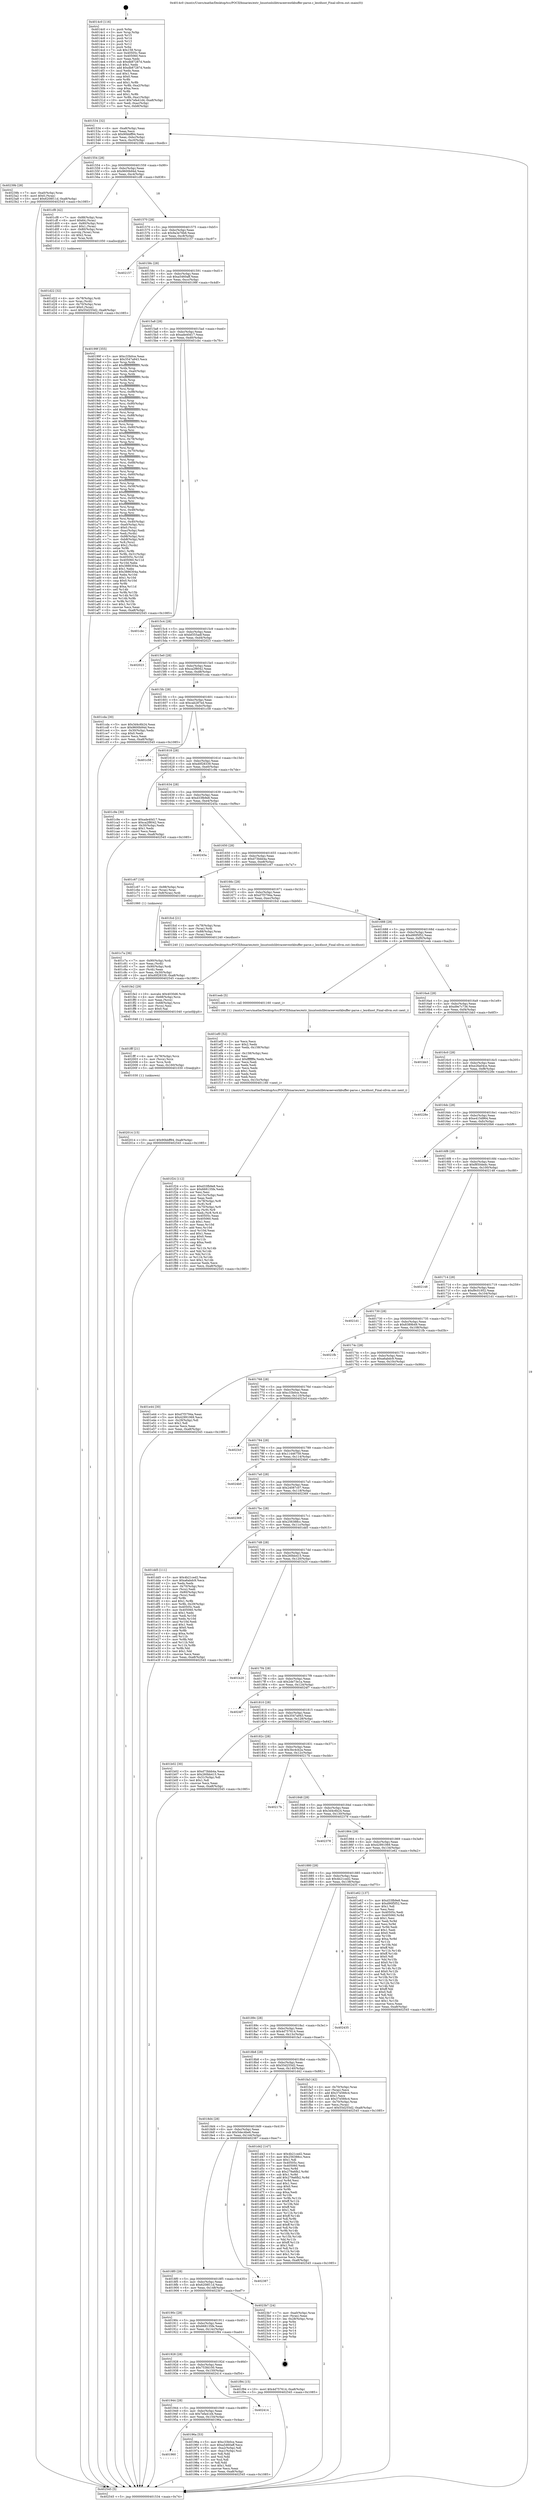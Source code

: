 digraph "0x4014c0" {
  label = "0x4014c0 (/mnt/c/Users/mathe/Desktop/tcc/POCII/binaries/extr_linuxtoolslibtraceeventkbuffer-parse.c_len4host_Final-ollvm.out::main(0))"
  labelloc = "t"
  node[shape=record]

  Entry [label="",width=0.3,height=0.3,shape=circle,fillcolor=black,style=filled]
  "0x401534" [label="{
     0x401534 [32]\l
     | [instrs]\l
     &nbsp;&nbsp;0x401534 \<+6\>: mov -0xa8(%rbp),%eax\l
     &nbsp;&nbsp;0x40153a \<+2\>: mov %eax,%ecx\l
     &nbsp;&nbsp;0x40153c \<+6\>: sub $0x90bbff94,%ecx\l
     &nbsp;&nbsp;0x401542 \<+6\>: mov %eax,-0xbc(%rbp)\l
     &nbsp;&nbsp;0x401548 \<+6\>: mov %ecx,-0xc0(%rbp)\l
     &nbsp;&nbsp;0x40154e \<+6\>: je 000000000040239b \<main+0xedb\>\l
  }"]
  "0x40239b" [label="{
     0x40239b [28]\l
     | [instrs]\l
     &nbsp;&nbsp;0x40239b \<+7\>: mov -0xa0(%rbp),%rax\l
     &nbsp;&nbsp;0x4023a2 \<+6\>: movl $0x0,(%rax)\l
     &nbsp;&nbsp;0x4023a8 \<+10\>: movl $0x6208f11d,-0xa8(%rbp)\l
     &nbsp;&nbsp;0x4023b2 \<+5\>: jmp 0000000000402545 \<main+0x1085\>\l
  }"]
  "0x401554" [label="{
     0x401554 [28]\l
     | [instrs]\l
     &nbsp;&nbsp;0x401554 \<+5\>: jmp 0000000000401559 \<main+0x99\>\l
     &nbsp;&nbsp;0x401559 \<+6\>: mov -0xbc(%rbp),%eax\l
     &nbsp;&nbsp;0x40155f \<+5\>: sub $0x9600b94d,%eax\l
     &nbsp;&nbsp;0x401564 \<+6\>: mov %eax,-0xc4(%rbp)\l
     &nbsp;&nbsp;0x40156a \<+6\>: je 0000000000401cf8 \<main+0x838\>\l
  }"]
  Exit [label="",width=0.3,height=0.3,shape=circle,fillcolor=black,style=filled,peripheries=2]
  "0x401cf8" [label="{
     0x401cf8 [42]\l
     | [instrs]\l
     &nbsp;&nbsp;0x401cf8 \<+7\>: mov -0x88(%rbp),%rax\l
     &nbsp;&nbsp;0x401cff \<+6\>: movl $0x64,(%rax)\l
     &nbsp;&nbsp;0x401d05 \<+4\>: mov -0x80(%rbp),%rax\l
     &nbsp;&nbsp;0x401d09 \<+6\>: movl $0x1,(%rax)\l
     &nbsp;&nbsp;0x401d0f \<+4\>: mov -0x80(%rbp),%rax\l
     &nbsp;&nbsp;0x401d13 \<+3\>: movslq (%rax),%rax\l
     &nbsp;&nbsp;0x401d16 \<+4\>: shl $0x2,%rax\l
     &nbsp;&nbsp;0x401d1a \<+3\>: mov %rax,%rdi\l
     &nbsp;&nbsp;0x401d1d \<+5\>: call 0000000000401050 \<malloc@plt\>\l
     | [calls]\l
     &nbsp;&nbsp;0x401050 \{1\} (unknown)\l
  }"]
  "0x401570" [label="{
     0x401570 [28]\l
     | [instrs]\l
     &nbsp;&nbsp;0x401570 \<+5\>: jmp 0000000000401575 \<main+0xb5\>\l
     &nbsp;&nbsp;0x401575 \<+6\>: mov -0xbc(%rbp),%eax\l
     &nbsp;&nbsp;0x40157b \<+5\>: sub $0x9a3e76b6,%eax\l
     &nbsp;&nbsp;0x401580 \<+6\>: mov %eax,-0xc8(%rbp)\l
     &nbsp;&nbsp;0x401586 \<+6\>: je 0000000000402157 \<main+0xc97\>\l
  }"]
  "0x402014" [label="{
     0x402014 [15]\l
     | [instrs]\l
     &nbsp;&nbsp;0x402014 \<+10\>: movl $0x90bbff94,-0xa8(%rbp)\l
     &nbsp;&nbsp;0x40201e \<+5\>: jmp 0000000000402545 \<main+0x1085\>\l
  }"]
  "0x402157" [label="{
     0x402157\l
  }", style=dashed]
  "0x40158c" [label="{
     0x40158c [28]\l
     | [instrs]\l
     &nbsp;&nbsp;0x40158c \<+5\>: jmp 0000000000401591 \<main+0xd1\>\l
     &nbsp;&nbsp;0x401591 \<+6\>: mov -0xbc(%rbp),%eax\l
     &nbsp;&nbsp;0x401597 \<+5\>: sub $0xa5460aff,%eax\l
     &nbsp;&nbsp;0x40159c \<+6\>: mov %eax,-0xcc(%rbp)\l
     &nbsp;&nbsp;0x4015a2 \<+6\>: je 000000000040199f \<main+0x4df\>\l
  }"]
  "0x401fff" [label="{
     0x401fff [21]\l
     | [instrs]\l
     &nbsp;&nbsp;0x401fff \<+4\>: mov -0x78(%rbp),%rcx\l
     &nbsp;&nbsp;0x402003 \<+3\>: mov (%rcx),%rcx\l
     &nbsp;&nbsp;0x402006 \<+3\>: mov %rcx,%rdi\l
     &nbsp;&nbsp;0x402009 \<+6\>: mov %eax,-0x160(%rbp)\l
     &nbsp;&nbsp;0x40200f \<+5\>: call 0000000000401030 \<free@plt\>\l
     | [calls]\l
     &nbsp;&nbsp;0x401030 \{1\} (unknown)\l
  }"]
  "0x40199f" [label="{
     0x40199f [355]\l
     | [instrs]\l
     &nbsp;&nbsp;0x40199f \<+5\>: mov $0xc33b0ce,%eax\l
     &nbsp;&nbsp;0x4019a4 \<+5\>: mov $0x3547a943,%ecx\l
     &nbsp;&nbsp;0x4019a9 \<+3\>: mov %rsp,%rdx\l
     &nbsp;&nbsp;0x4019ac \<+4\>: add $0xfffffffffffffff0,%rdx\l
     &nbsp;&nbsp;0x4019b0 \<+3\>: mov %rdx,%rsp\l
     &nbsp;&nbsp;0x4019b3 \<+7\>: mov %rdx,-0xa0(%rbp)\l
     &nbsp;&nbsp;0x4019ba \<+3\>: mov %rsp,%rdx\l
     &nbsp;&nbsp;0x4019bd \<+4\>: add $0xfffffffffffffff0,%rdx\l
     &nbsp;&nbsp;0x4019c1 \<+3\>: mov %rdx,%rsp\l
     &nbsp;&nbsp;0x4019c4 \<+3\>: mov %rsp,%rsi\l
     &nbsp;&nbsp;0x4019c7 \<+4\>: add $0xfffffffffffffff0,%rsi\l
     &nbsp;&nbsp;0x4019cb \<+3\>: mov %rsi,%rsp\l
     &nbsp;&nbsp;0x4019ce \<+7\>: mov %rsi,-0x98(%rbp)\l
     &nbsp;&nbsp;0x4019d5 \<+3\>: mov %rsp,%rsi\l
     &nbsp;&nbsp;0x4019d8 \<+4\>: add $0xfffffffffffffff0,%rsi\l
     &nbsp;&nbsp;0x4019dc \<+3\>: mov %rsi,%rsp\l
     &nbsp;&nbsp;0x4019df \<+7\>: mov %rsi,-0x90(%rbp)\l
     &nbsp;&nbsp;0x4019e6 \<+3\>: mov %rsp,%rsi\l
     &nbsp;&nbsp;0x4019e9 \<+4\>: add $0xfffffffffffffff0,%rsi\l
     &nbsp;&nbsp;0x4019ed \<+3\>: mov %rsi,%rsp\l
     &nbsp;&nbsp;0x4019f0 \<+7\>: mov %rsi,-0x88(%rbp)\l
     &nbsp;&nbsp;0x4019f7 \<+3\>: mov %rsp,%rsi\l
     &nbsp;&nbsp;0x4019fa \<+4\>: add $0xfffffffffffffff0,%rsi\l
     &nbsp;&nbsp;0x4019fe \<+3\>: mov %rsi,%rsp\l
     &nbsp;&nbsp;0x401a01 \<+4\>: mov %rsi,-0x80(%rbp)\l
     &nbsp;&nbsp;0x401a05 \<+3\>: mov %rsp,%rsi\l
     &nbsp;&nbsp;0x401a08 \<+4\>: add $0xfffffffffffffff0,%rsi\l
     &nbsp;&nbsp;0x401a0c \<+3\>: mov %rsi,%rsp\l
     &nbsp;&nbsp;0x401a0f \<+4\>: mov %rsi,-0x78(%rbp)\l
     &nbsp;&nbsp;0x401a13 \<+3\>: mov %rsp,%rsi\l
     &nbsp;&nbsp;0x401a16 \<+4\>: add $0xfffffffffffffff0,%rsi\l
     &nbsp;&nbsp;0x401a1a \<+3\>: mov %rsi,%rsp\l
     &nbsp;&nbsp;0x401a1d \<+4\>: mov %rsi,-0x70(%rbp)\l
     &nbsp;&nbsp;0x401a21 \<+3\>: mov %rsp,%rsi\l
     &nbsp;&nbsp;0x401a24 \<+4\>: add $0xfffffffffffffff0,%rsi\l
     &nbsp;&nbsp;0x401a28 \<+3\>: mov %rsi,%rsp\l
     &nbsp;&nbsp;0x401a2b \<+4\>: mov %rsi,-0x68(%rbp)\l
     &nbsp;&nbsp;0x401a2f \<+3\>: mov %rsp,%rsi\l
     &nbsp;&nbsp;0x401a32 \<+4\>: add $0xfffffffffffffff0,%rsi\l
     &nbsp;&nbsp;0x401a36 \<+3\>: mov %rsi,%rsp\l
     &nbsp;&nbsp;0x401a39 \<+4\>: mov %rsi,-0x60(%rbp)\l
     &nbsp;&nbsp;0x401a3d \<+3\>: mov %rsp,%rsi\l
     &nbsp;&nbsp;0x401a40 \<+4\>: add $0xfffffffffffffff0,%rsi\l
     &nbsp;&nbsp;0x401a44 \<+3\>: mov %rsi,%rsp\l
     &nbsp;&nbsp;0x401a47 \<+4\>: mov %rsi,-0x58(%rbp)\l
     &nbsp;&nbsp;0x401a4b \<+3\>: mov %rsp,%rsi\l
     &nbsp;&nbsp;0x401a4e \<+4\>: add $0xfffffffffffffff0,%rsi\l
     &nbsp;&nbsp;0x401a52 \<+3\>: mov %rsi,%rsp\l
     &nbsp;&nbsp;0x401a55 \<+4\>: mov %rsi,-0x50(%rbp)\l
     &nbsp;&nbsp;0x401a59 \<+3\>: mov %rsp,%rsi\l
     &nbsp;&nbsp;0x401a5c \<+4\>: add $0xfffffffffffffff0,%rsi\l
     &nbsp;&nbsp;0x401a60 \<+3\>: mov %rsi,%rsp\l
     &nbsp;&nbsp;0x401a63 \<+4\>: mov %rsi,-0x48(%rbp)\l
     &nbsp;&nbsp;0x401a67 \<+3\>: mov %rsp,%rsi\l
     &nbsp;&nbsp;0x401a6a \<+4\>: add $0xfffffffffffffff0,%rsi\l
     &nbsp;&nbsp;0x401a6e \<+3\>: mov %rsi,%rsp\l
     &nbsp;&nbsp;0x401a71 \<+4\>: mov %rsi,-0x40(%rbp)\l
     &nbsp;&nbsp;0x401a75 \<+7\>: mov -0xa0(%rbp),%rsi\l
     &nbsp;&nbsp;0x401a7c \<+6\>: movl $0x0,(%rsi)\l
     &nbsp;&nbsp;0x401a82 \<+6\>: mov -0xac(%rbp),%edi\l
     &nbsp;&nbsp;0x401a88 \<+2\>: mov %edi,(%rdx)\l
     &nbsp;&nbsp;0x401a8a \<+7\>: mov -0x98(%rbp),%rsi\l
     &nbsp;&nbsp;0x401a91 \<+7\>: mov -0xb8(%rbp),%r8\l
     &nbsp;&nbsp;0x401a98 \<+3\>: mov %r8,(%rsi)\l
     &nbsp;&nbsp;0x401a9b \<+3\>: cmpl $0x2,(%rdx)\l
     &nbsp;&nbsp;0x401a9e \<+4\>: setne %r9b\l
     &nbsp;&nbsp;0x401aa2 \<+4\>: and $0x1,%r9b\l
     &nbsp;&nbsp;0x401aa6 \<+4\>: mov %r9b,-0x31(%rbp)\l
     &nbsp;&nbsp;0x401aaa \<+8\>: mov 0x40505c,%r10d\l
     &nbsp;&nbsp;0x401ab2 \<+8\>: mov 0x405060,%r11d\l
     &nbsp;&nbsp;0x401aba \<+3\>: mov %r10d,%ebx\l
     &nbsp;&nbsp;0x401abd \<+6\>: sub $0x3886304a,%ebx\l
     &nbsp;&nbsp;0x401ac3 \<+3\>: sub $0x1,%ebx\l
     &nbsp;&nbsp;0x401ac6 \<+6\>: add $0x3886304a,%ebx\l
     &nbsp;&nbsp;0x401acc \<+4\>: imul %ebx,%r10d\l
     &nbsp;&nbsp;0x401ad0 \<+4\>: and $0x1,%r10d\l
     &nbsp;&nbsp;0x401ad4 \<+4\>: cmp $0x0,%r10d\l
     &nbsp;&nbsp;0x401ad8 \<+4\>: sete %r9b\l
     &nbsp;&nbsp;0x401adc \<+4\>: cmp $0xa,%r11d\l
     &nbsp;&nbsp;0x401ae0 \<+4\>: setl %r14b\l
     &nbsp;&nbsp;0x401ae4 \<+3\>: mov %r9b,%r15b\l
     &nbsp;&nbsp;0x401ae7 \<+3\>: and %r14b,%r15b\l
     &nbsp;&nbsp;0x401aea \<+3\>: xor %r14b,%r9b\l
     &nbsp;&nbsp;0x401aed \<+3\>: or %r9b,%r15b\l
     &nbsp;&nbsp;0x401af0 \<+4\>: test $0x1,%r15b\l
     &nbsp;&nbsp;0x401af4 \<+3\>: cmovne %ecx,%eax\l
     &nbsp;&nbsp;0x401af7 \<+6\>: mov %eax,-0xa8(%rbp)\l
     &nbsp;&nbsp;0x401afd \<+5\>: jmp 0000000000402545 \<main+0x1085\>\l
  }"]
  "0x4015a8" [label="{
     0x4015a8 [28]\l
     | [instrs]\l
     &nbsp;&nbsp;0x4015a8 \<+5\>: jmp 00000000004015ad \<main+0xed\>\l
     &nbsp;&nbsp;0x4015ad \<+6\>: mov -0xbc(%rbp),%eax\l
     &nbsp;&nbsp;0x4015b3 \<+5\>: sub $0xade40d17,%eax\l
     &nbsp;&nbsp;0x4015b8 \<+6\>: mov %eax,-0xd0(%rbp)\l
     &nbsp;&nbsp;0x4015be \<+6\>: je 0000000000401cbc \<main+0x7fc\>\l
  }"]
  "0x401fe2" [label="{
     0x401fe2 [29]\l
     | [instrs]\l
     &nbsp;&nbsp;0x401fe2 \<+10\>: movabs $0x4030d6,%rdi\l
     &nbsp;&nbsp;0x401fec \<+4\>: mov -0x68(%rbp),%rcx\l
     &nbsp;&nbsp;0x401ff0 \<+2\>: mov %eax,(%rcx)\l
     &nbsp;&nbsp;0x401ff2 \<+4\>: mov -0x68(%rbp),%rcx\l
     &nbsp;&nbsp;0x401ff6 \<+2\>: mov (%rcx),%esi\l
     &nbsp;&nbsp;0x401ff8 \<+2\>: mov $0x0,%al\l
     &nbsp;&nbsp;0x401ffa \<+5\>: call 0000000000401040 \<printf@plt\>\l
     | [calls]\l
     &nbsp;&nbsp;0x401040 \{1\} (unknown)\l
  }"]
  "0x401cbc" [label="{
     0x401cbc\l
  }", style=dashed]
  "0x4015c4" [label="{
     0x4015c4 [28]\l
     | [instrs]\l
     &nbsp;&nbsp;0x4015c4 \<+5\>: jmp 00000000004015c9 \<main+0x109\>\l
     &nbsp;&nbsp;0x4015c9 \<+6\>: mov -0xbc(%rbp),%eax\l
     &nbsp;&nbsp;0x4015cf \<+5\>: sub $0xbf355adf,%eax\l
     &nbsp;&nbsp;0x4015d4 \<+6\>: mov %eax,-0xd4(%rbp)\l
     &nbsp;&nbsp;0x4015da \<+6\>: je 0000000000402023 \<main+0xb63\>\l
  }"]
  "0x401f24" [label="{
     0x401f24 [112]\l
     | [instrs]\l
     &nbsp;&nbsp;0x401f24 \<+5\>: mov $0xd33fb9e8,%ecx\l
     &nbsp;&nbsp;0x401f29 \<+5\>: mov $0x668135fe,%edx\l
     &nbsp;&nbsp;0x401f2e \<+2\>: xor %esi,%esi\l
     &nbsp;&nbsp;0x401f30 \<+6\>: mov -0x15c(%rbp),%edi\l
     &nbsp;&nbsp;0x401f36 \<+3\>: imul %eax,%edi\l
     &nbsp;&nbsp;0x401f39 \<+4\>: mov -0x78(%rbp),%r8\l
     &nbsp;&nbsp;0x401f3d \<+3\>: mov (%r8),%r8\l
     &nbsp;&nbsp;0x401f40 \<+4\>: mov -0x70(%rbp),%r9\l
     &nbsp;&nbsp;0x401f44 \<+3\>: movslq (%r9),%r9\l
     &nbsp;&nbsp;0x401f47 \<+4\>: mov %edi,(%r8,%r9,4)\l
     &nbsp;&nbsp;0x401f4b \<+7\>: mov 0x40505c,%eax\l
     &nbsp;&nbsp;0x401f52 \<+7\>: mov 0x405060,%edi\l
     &nbsp;&nbsp;0x401f59 \<+3\>: sub $0x1,%esi\l
     &nbsp;&nbsp;0x401f5c \<+3\>: mov %eax,%r10d\l
     &nbsp;&nbsp;0x401f5f \<+3\>: add %esi,%r10d\l
     &nbsp;&nbsp;0x401f62 \<+4\>: imul %r10d,%eax\l
     &nbsp;&nbsp;0x401f66 \<+3\>: and $0x1,%eax\l
     &nbsp;&nbsp;0x401f69 \<+3\>: cmp $0x0,%eax\l
     &nbsp;&nbsp;0x401f6c \<+4\>: sete %r11b\l
     &nbsp;&nbsp;0x401f70 \<+3\>: cmp $0xa,%edi\l
     &nbsp;&nbsp;0x401f73 \<+3\>: setl %bl\l
     &nbsp;&nbsp;0x401f76 \<+3\>: mov %r11b,%r14b\l
     &nbsp;&nbsp;0x401f79 \<+3\>: and %bl,%r14b\l
     &nbsp;&nbsp;0x401f7c \<+3\>: xor %bl,%r11b\l
     &nbsp;&nbsp;0x401f7f \<+3\>: or %r11b,%r14b\l
     &nbsp;&nbsp;0x401f82 \<+4\>: test $0x1,%r14b\l
     &nbsp;&nbsp;0x401f86 \<+3\>: cmovne %edx,%ecx\l
     &nbsp;&nbsp;0x401f89 \<+6\>: mov %ecx,-0xa8(%rbp)\l
     &nbsp;&nbsp;0x401f8f \<+5\>: jmp 0000000000402545 \<main+0x1085\>\l
  }"]
  "0x402023" [label="{
     0x402023\l
  }", style=dashed]
  "0x4015e0" [label="{
     0x4015e0 [28]\l
     | [instrs]\l
     &nbsp;&nbsp;0x4015e0 \<+5\>: jmp 00000000004015e5 \<main+0x125\>\l
     &nbsp;&nbsp;0x4015e5 \<+6\>: mov -0xbc(%rbp),%eax\l
     &nbsp;&nbsp;0x4015eb \<+5\>: sub $0xca2f8042,%eax\l
     &nbsp;&nbsp;0x4015f0 \<+6\>: mov %eax,-0xd8(%rbp)\l
     &nbsp;&nbsp;0x4015f6 \<+6\>: je 0000000000401cda \<main+0x81a\>\l
  }"]
  "0x401ef0" [label="{
     0x401ef0 [52]\l
     | [instrs]\l
     &nbsp;&nbsp;0x401ef0 \<+2\>: xor %ecx,%ecx\l
     &nbsp;&nbsp;0x401ef2 \<+5\>: mov $0x2,%edx\l
     &nbsp;&nbsp;0x401ef7 \<+6\>: mov %edx,-0x158(%rbp)\l
     &nbsp;&nbsp;0x401efd \<+1\>: cltd\l
     &nbsp;&nbsp;0x401efe \<+6\>: mov -0x158(%rbp),%esi\l
     &nbsp;&nbsp;0x401f04 \<+2\>: idiv %esi\l
     &nbsp;&nbsp;0x401f06 \<+6\>: imul $0xfffffffe,%edx,%edx\l
     &nbsp;&nbsp;0x401f0c \<+2\>: mov %ecx,%edi\l
     &nbsp;&nbsp;0x401f0e \<+2\>: sub %edx,%edi\l
     &nbsp;&nbsp;0x401f10 \<+2\>: mov %ecx,%edx\l
     &nbsp;&nbsp;0x401f12 \<+3\>: sub $0x1,%edx\l
     &nbsp;&nbsp;0x401f15 \<+2\>: add %edx,%edi\l
     &nbsp;&nbsp;0x401f17 \<+2\>: sub %edi,%ecx\l
     &nbsp;&nbsp;0x401f19 \<+6\>: mov %ecx,-0x15c(%rbp)\l
     &nbsp;&nbsp;0x401f1f \<+5\>: call 0000000000401160 \<next_i\>\l
     | [calls]\l
     &nbsp;&nbsp;0x401160 \{1\} (/mnt/c/Users/mathe/Desktop/tcc/POCII/binaries/extr_linuxtoolslibtraceeventkbuffer-parse.c_len4host_Final-ollvm.out::next_i)\l
  }"]
  "0x401cda" [label="{
     0x401cda [30]\l
     | [instrs]\l
     &nbsp;&nbsp;0x401cda \<+5\>: mov $0x3d4c6b24,%eax\l
     &nbsp;&nbsp;0x401cdf \<+5\>: mov $0x9600b94d,%ecx\l
     &nbsp;&nbsp;0x401ce4 \<+3\>: mov -0x30(%rbp),%edx\l
     &nbsp;&nbsp;0x401ce7 \<+3\>: cmp $0x0,%edx\l
     &nbsp;&nbsp;0x401cea \<+3\>: cmove %ecx,%eax\l
     &nbsp;&nbsp;0x401ced \<+6\>: mov %eax,-0xa8(%rbp)\l
     &nbsp;&nbsp;0x401cf3 \<+5\>: jmp 0000000000402545 \<main+0x1085\>\l
  }"]
  "0x4015fc" [label="{
     0x4015fc [28]\l
     | [instrs]\l
     &nbsp;&nbsp;0x4015fc \<+5\>: jmp 0000000000401601 \<main+0x141\>\l
     &nbsp;&nbsp;0x401601 \<+6\>: mov -0xbc(%rbp),%eax\l
     &nbsp;&nbsp;0x401607 \<+5\>: sub $0xcab287ed,%eax\l
     &nbsp;&nbsp;0x40160c \<+6\>: mov %eax,-0xdc(%rbp)\l
     &nbsp;&nbsp;0x401612 \<+6\>: je 0000000000401c58 \<main+0x798\>\l
  }"]
  "0x401d22" [label="{
     0x401d22 [32]\l
     | [instrs]\l
     &nbsp;&nbsp;0x401d22 \<+4\>: mov -0x78(%rbp),%rdi\l
     &nbsp;&nbsp;0x401d26 \<+3\>: mov %rax,(%rdi)\l
     &nbsp;&nbsp;0x401d29 \<+4\>: mov -0x70(%rbp),%rax\l
     &nbsp;&nbsp;0x401d2d \<+6\>: movl $0x0,(%rax)\l
     &nbsp;&nbsp;0x401d33 \<+10\>: movl $0x55d255d2,-0xa8(%rbp)\l
     &nbsp;&nbsp;0x401d3d \<+5\>: jmp 0000000000402545 \<main+0x1085\>\l
  }"]
  "0x401c58" [label="{
     0x401c58\l
  }", style=dashed]
  "0x401618" [label="{
     0x401618 [28]\l
     | [instrs]\l
     &nbsp;&nbsp;0x401618 \<+5\>: jmp 000000000040161d \<main+0x15d\>\l
     &nbsp;&nbsp;0x40161d \<+6\>: mov -0xbc(%rbp),%eax\l
     &nbsp;&nbsp;0x401623 \<+5\>: sub $0xd0f28339,%eax\l
     &nbsp;&nbsp;0x401628 \<+6\>: mov %eax,-0xe0(%rbp)\l
     &nbsp;&nbsp;0x40162e \<+6\>: je 0000000000401c9e \<main+0x7de\>\l
  }"]
  "0x401c7a" [label="{
     0x401c7a [36]\l
     | [instrs]\l
     &nbsp;&nbsp;0x401c7a \<+7\>: mov -0x90(%rbp),%rdi\l
     &nbsp;&nbsp;0x401c81 \<+2\>: mov %eax,(%rdi)\l
     &nbsp;&nbsp;0x401c83 \<+7\>: mov -0x90(%rbp),%rdi\l
     &nbsp;&nbsp;0x401c8a \<+2\>: mov (%rdi),%eax\l
     &nbsp;&nbsp;0x401c8c \<+3\>: mov %eax,-0x30(%rbp)\l
     &nbsp;&nbsp;0x401c8f \<+10\>: movl $0xd0f28339,-0xa8(%rbp)\l
     &nbsp;&nbsp;0x401c99 \<+5\>: jmp 0000000000402545 \<main+0x1085\>\l
  }"]
  "0x401c9e" [label="{
     0x401c9e [30]\l
     | [instrs]\l
     &nbsp;&nbsp;0x401c9e \<+5\>: mov $0xade40d17,%eax\l
     &nbsp;&nbsp;0x401ca3 \<+5\>: mov $0xca2f8042,%ecx\l
     &nbsp;&nbsp;0x401ca8 \<+3\>: mov -0x30(%rbp),%edx\l
     &nbsp;&nbsp;0x401cab \<+3\>: cmp $0x1,%edx\l
     &nbsp;&nbsp;0x401cae \<+3\>: cmovl %ecx,%eax\l
     &nbsp;&nbsp;0x401cb1 \<+6\>: mov %eax,-0xa8(%rbp)\l
     &nbsp;&nbsp;0x401cb7 \<+5\>: jmp 0000000000402545 \<main+0x1085\>\l
  }"]
  "0x401634" [label="{
     0x401634 [28]\l
     | [instrs]\l
     &nbsp;&nbsp;0x401634 \<+5\>: jmp 0000000000401639 \<main+0x179\>\l
     &nbsp;&nbsp;0x401639 \<+6\>: mov -0xbc(%rbp),%eax\l
     &nbsp;&nbsp;0x40163f \<+5\>: sub $0xd33fb9e8,%eax\l
     &nbsp;&nbsp;0x401644 \<+6\>: mov %eax,-0xe4(%rbp)\l
     &nbsp;&nbsp;0x40164a \<+6\>: je 000000000040245a \<main+0xf9a\>\l
  }"]
  "0x4014c0" [label="{
     0x4014c0 [116]\l
     | [instrs]\l
     &nbsp;&nbsp;0x4014c0 \<+1\>: push %rbp\l
     &nbsp;&nbsp;0x4014c1 \<+3\>: mov %rsp,%rbp\l
     &nbsp;&nbsp;0x4014c4 \<+2\>: push %r15\l
     &nbsp;&nbsp;0x4014c6 \<+2\>: push %r14\l
     &nbsp;&nbsp;0x4014c8 \<+2\>: push %r13\l
     &nbsp;&nbsp;0x4014ca \<+2\>: push %r12\l
     &nbsp;&nbsp;0x4014cc \<+1\>: push %rbx\l
     &nbsp;&nbsp;0x4014cd \<+7\>: sub $0x158,%rsp\l
     &nbsp;&nbsp;0x4014d4 \<+7\>: mov 0x40505c,%eax\l
     &nbsp;&nbsp;0x4014db \<+7\>: mov 0x405060,%ecx\l
     &nbsp;&nbsp;0x4014e2 \<+2\>: mov %eax,%edx\l
     &nbsp;&nbsp;0x4014e4 \<+6\>: sub $0xdb87287d,%edx\l
     &nbsp;&nbsp;0x4014ea \<+3\>: sub $0x1,%edx\l
     &nbsp;&nbsp;0x4014ed \<+6\>: add $0xdb87287d,%edx\l
     &nbsp;&nbsp;0x4014f3 \<+3\>: imul %edx,%eax\l
     &nbsp;&nbsp;0x4014f6 \<+3\>: and $0x1,%eax\l
     &nbsp;&nbsp;0x4014f9 \<+3\>: cmp $0x0,%eax\l
     &nbsp;&nbsp;0x4014fc \<+4\>: sete %r8b\l
     &nbsp;&nbsp;0x401500 \<+4\>: and $0x1,%r8b\l
     &nbsp;&nbsp;0x401504 \<+7\>: mov %r8b,-0xa2(%rbp)\l
     &nbsp;&nbsp;0x40150b \<+3\>: cmp $0xa,%ecx\l
     &nbsp;&nbsp;0x40150e \<+4\>: setl %r8b\l
     &nbsp;&nbsp;0x401512 \<+4\>: and $0x1,%r8b\l
     &nbsp;&nbsp;0x401516 \<+7\>: mov %r8b,-0xa1(%rbp)\l
     &nbsp;&nbsp;0x40151d \<+10\>: movl $0x7efa41d4,-0xa8(%rbp)\l
     &nbsp;&nbsp;0x401527 \<+6\>: mov %edi,-0xac(%rbp)\l
     &nbsp;&nbsp;0x40152d \<+7\>: mov %rsi,-0xb8(%rbp)\l
  }"]
  "0x40245a" [label="{
     0x40245a\l
  }", style=dashed]
  "0x401650" [label="{
     0x401650 [28]\l
     | [instrs]\l
     &nbsp;&nbsp;0x401650 \<+5\>: jmp 0000000000401655 \<main+0x195\>\l
     &nbsp;&nbsp;0x401655 \<+6\>: mov -0xbc(%rbp),%eax\l
     &nbsp;&nbsp;0x40165b \<+5\>: sub $0xd73bbb4a,%eax\l
     &nbsp;&nbsp;0x401660 \<+6\>: mov %eax,-0xe8(%rbp)\l
     &nbsp;&nbsp;0x401666 \<+6\>: je 0000000000401c67 \<main+0x7a7\>\l
  }"]
  "0x402545" [label="{
     0x402545 [5]\l
     | [instrs]\l
     &nbsp;&nbsp;0x402545 \<+5\>: jmp 0000000000401534 \<main+0x74\>\l
  }"]
  "0x401c67" [label="{
     0x401c67 [19]\l
     | [instrs]\l
     &nbsp;&nbsp;0x401c67 \<+7\>: mov -0x98(%rbp),%rax\l
     &nbsp;&nbsp;0x401c6e \<+3\>: mov (%rax),%rax\l
     &nbsp;&nbsp;0x401c71 \<+4\>: mov 0x8(%rax),%rdi\l
     &nbsp;&nbsp;0x401c75 \<+5\>: call 0000000000401060 \<atoi@plt\>\l
     | [calls]\l
     &nbsp;&nbsp;0x401060 \{1\} (unknown)\l
  }"]
  "0x40166c" [label="{
     0x40166c [28]\l
     | [instrs]\l
     &nbsp;&nbsp;0x40166c \<+5\>: jmp 0000000000401671 \<main+0x1b1\>\l
     &nbsp;&nbsp;0x401671 \<+6\>: mov -0xbc(%rbp),%eax\l
     &nbsp;&nbsp;0x401677 \<+5\>: sub $0xd7f3794a,%eax\l
     &nbsp;&nbsp;0x40167c \<+6\>: mov %eax,-0xec(%rbp)\l
     &nbsp;&nbsp;0x401682 \<+6\>: je 0000000000401fcd \<main+0xb0d\>\l
  }"]
  "0x401960" [label="{
     0x401960\l
  }", style=dashed]
  "0x401fcd" [label="{
     0x401fcd [21]\l
     | [instrs]\l
     &nbsp;&nbsp;0x401fcd \<+4\>: mov -0x78(%rbp),%rax\l
     &nbsp;&nbsp;0x401fd1 \<+3\>: mov (%rax),%rdi\l
     &nbsp;&nbsp;0x401fd4 \<+7\>: mov -0x88(%rbp),%rax\l
     &nbsp;&nbsp;0x401fdb \<+2\>: mov (%rax),%esi\l
     &nbsp;&nbsp;0x401fdd \<+5\>: call 0000000000401240 \<len4host\>\l
     | [calls]\l
     &nbsp;&nbsp;0x401240 \{1\} (/mnt/c/Users/mathe/Desktop/tcc/POCII/binaries/extr_linuxtoolslibtraceeventkbuffer-parse.c_len4host_Final-ollvm.out::len4host)\l
  }"]
  "0x401688" [label="{
     0x401688 [28]\l
     | [instrs]\l
     &nbsp;&nbsp;0x401688 \<+5\>: jmp 000000000040168d \<main+0x1cd\>\l
     &nbsp;&nbsp;0x40168d \<+6\>: mov -0xbc(%rbp),%eax\l
     &nbsp;&nbsp;0x401693 \<+5\>: sub $0xd90f5f52,%eax\l
     &nbsp;&nbsp;0x401698 \<+6\>: mov %eax,-0xf0(%rbp)\l
     &nbsp;&nbsp;0x40169e \<+6\>: je 0000000000401eeb \<main+0xa2b\>\l
  }"]
  "0x40196a" [label="{
     0x40196a [53]\l
     | [instrs]\l
     &nbsp;&nbsp;0x40196a \<+5\>: mov $0xc33b0ce,%eax\l
     &nbsp;&nbsp;0x40196f \<+5\>: mov $0xa5460aff,%ecx\l
     &nbsp;&nbsp;0x401974 \<+6\>: mov -0xa2(%rbp),%dl\l
     &nbsp;&nbsp;0x40197a \<+7\>: mov -0xa1(%rbp),%sil\l
     &nbsp;&nbsp;0x401981 \<+3\>: mov %dl,%dil\l
     &nbsp;&nbsp;0x401984 \<+3\>: and %sil,%dil\l
     &nbsp;&nbsp;0x401987 \<+3\>: xor %sil,%dl\l
     &nbsp;&nbsp;0x40198a \<+3\>: or %dl,%dil\l
     &nbsp;&nbsp;0x40198d \<+4\>: test $0x1,%dil\l
     &nbsp;&nbsp;0x401991 \<+3\>: cmovne %ecx,%eax\l
     &nbsp;&nbsp;0x401994 \<+6\>: mov %eax,-0xa8(%rbp)\l
     &nbsp;&nbsp;0x40199a \<+5\>: jmp 0000000000402545 \<main+0x1085\>\l
  }"]
  "0x401eeb" [label="{
     0x401eeb [5]\l
     | [instrs]\l
     &nbsp;&nbsp;0x401eeb \<+5\>: call 0000000000401160 \<next_i\>\l
     | [calls]\l
     &nbsp;&nbsp;0x401160 \{1\} (/mnt/c/Users/mathe/Desktop/tcc/POCII/binaries/extr_linuxtoolslibtraceeventkbuffer-parse.c_len4host_Final-ollvm.out::next_i)\l
  }"]
  "0x4016a4" [label="{
     0x4016a4 [28]\l
     | [instrs]\l
     &nbsp;&nbsp;0x4016a4 \<+5\>: jmp 00000000004016a9 \<main+0x1e9\>\l
     &nbsp;&nbsp;0x4016a9 \<+6\>: mov -0xbc(%rbp),%eax\l
     &nbsp;&nbsp;0x4016af \<+5\>: sub $0xd9e7c736,%eax\l
     &nbsp;&nbsp;0x4016b4 \<+6\>: mov %eax,-0xf4(%rbp)\l
     &nbsp;&nbsp;0x4016ba \<+6\>: je 0000000000401bb3 \<main+0x6f3\>\l
  }"]
  "0x401944" [label="{
     0x401944 [28]\l
     | [instrs]\l
     &nbsp;&nbsp;0x401944 \<+5\>: jmp 0000000000401949 \<main+0x489\>\l
     &nbsp;&nbsp;0x401949 \<+6\>: mov -0xbc(%rbp),%eax\l
     &nbsp;&nbsp;0x40194f \<+5\>: sub $0x7efa41d4,%eax\l
     &nbsp;&nbsp;0x401954 \<+6\>: mov %eax,-0x154(%rbp)\l
     &nbsp;&nbsp;0x40195a \<+6\>: je 000000000040196a \<main+0x4aa\>\l
  }"]
  "0x401bb3" [label="{
     0x401bb3\l
  }", style=dashed]
  "0x4016c0" [label="{
     0x4016c0 [28]\l
     | [instrs]\l
     &nbsp;&nbsp;0x4016c0 \<+5\>: jmp 00000000004016c5 \<main+0x205\>\l
     &nbsp;&nbsp;0x4016c5 \<+6\>: mov -0xbc(%rbp),%eax\l
     &nbsp;&nbsp;0x4016cb \<+5\>: sub $0xe26a04ce,%eax\l
     &nbsp;&nbsp;0x4016d0 \<+6\>: mov %eax,-0xf8(%rbp)\l
     &nbsp;&nbsp;0x4016d6 \<+6\>: je 000000000040228e \<main+0xdce\>\l
  }"]
  "0x402414" [label="{
     0x402414\l
  }", style=dashed]
  "0x40228e" [label="{
     0x40228e\l
  }", style=dashed]
  "0x4016dc" [label="{
     0x4016dc [28]\l
     | [instrs]\l
     &nbsp;&nbsp;0x4016dc \<+5\>: jmp 00000000004016e1 \<main+0x221\>\l
     &nbsp;&nbsp;0x4016e1 \<+6\>: mov -0xbc(%rbp),%eax\l
     &nbsp;&nbsp;0x4016e7 \<+5\>: sub $0xe415d964,%eax\l
     &nbsp;&nbsp;0x4016ec \<+6\>: mov %eax,-0xfc(%rbp)\l
     &nbsp;&nbsp;0x4016f2 \<+6\>: je 00000000004020b6 \<main+0xbf6\>\l
  }"]
  "0x401928" [label="{
     0x401928 [28]\l
     | [instrs]\l
     &nbsp;&nbsp;0x401928 \<+5\>: jmp 000000000040192d \<main+0x46d\>\l
     &nbsp;&nbsp;0x40192d \<+6\>: mov -0xbc(%rbp),%eax\l
     &nbsp;&nbsp;0x401933 \<+5\>: sub $0x753fd100,%eax\l
     &nbsp;&nbsp;0x401938 \<+6\>: mov %eax,-0x150(%rbp)\l
     &nbsp;&nbsp;0x40193e \<+6\>: je 0000000000402414 \<main+0xf54\>\l
  }"]
  "0x4020b6" [label="{
     0x4020b6\l
  }", style=dashed]
  "0x4016f8" [label="{
     0x4016f8 [28]\l
     | [instrs]\l
     &nbsp;&nbsp;0x4016f8 \<+5\>: jmp 00000000004016fd \<main+0x23d\>\l
     &nbsp;&nbsp;0x4016fd \<+6\>: mov -0xbc(%rbp),%eax\l
     &nbsp;&nbsp;0x401703 \<+5\>: sub $0xf850dedc,%eax\l
     &nbsp;&nbsp;0x401708 \<+6\>: mov %eax,-0x100(%rbp)\l
     &nbsp;&nbsp;0x40170e \<+6\>: je 0000000000402148 \<main+0xc88\>\l
  }"]
  "0x401f94" [label="{
     0x401f94 [15]\l
     | [instrs]\l
     &nbsp;&nbsp;0x401f94 \<+10\>: movl $0x4d757614,-0xa8(%rbp)\l
     &nbsp;&nbsp;0x401f9e \<+5\>: jmp 0000000000402545 \<main+0x1085\>\l
  }"]
  "0x402148" [label="{
     0x402148\l
  }", style=dashed]
  "0x401714" [label="{
     0x401714 [28]\l
     | [instrs]\l
     &nbsp;&nbsp;0x401714 \<+5\>: jmp 0000000000401719 \<main+0x259\>\l
     &nbsp;&nbsp;0x401719 \<+6\>: mov -0xbc(%rbp),%eax\l
     &nbsp;&nbsp;0x40171f \<+5\>: sub $0xf9c01952,%eax\l
     &nbsp;&nbsp;0x401724 \<+6\>: mov %eax,-0x104(%rbp)\l
     &nbsp;&nbsp;0x40172a \<+6\>: je 00000000004021d1 \<main+0xd11\>\l
  }"]
  "0x40190c" [label="{
     0x40190c [28]\l
     | [instrs]\l
     &nbsp;&nbsp;0x40190c \<+5\>: jmp 0000000000401911 \<main+0x451\>\l
     &nbsp;&nbsp;0x401911 \<+6\>: mov -0xbc(%rbp),%eax\l
     &nbsp;&nbsp;0x401917 \<+5\>: sub $0x668135fe,%eax\l
     &nbsp;&nbsp;0x40191c \<+6\>: mov %eax,-0x14c(%rbp)\l
     &nbsp;&nbsp;0x401922 \<+6\>: je 0000000000401f94 \<main+0xad4\>\l
  }"]
  "0x4021d1" [label="{
     0x4021d1\l
  }", style=dashed]
  "0x401730" [label="{
     0x401730 [28]\l
     | [instrs]\l
     &nbsp;&nbsp;0x401730 \<+5\>: jmp 0000000000401735 \<main+0x275\>\l
     &nbsp;&nbsp;0x401735 \<+6\>: mov -0xbc(%rbp),%eax\l
     &nbsp;&nbsp;0x40173b \<+5\>: sub $0x8389b49,%eax\l
     &nbsp;&nbsp;0x401740 \<+6\>: mov %eax,-0x108(%rbp)\l
     &nbsp;&nbsp;0x401746 \<+6\>: je 00000000004021fb \<main+0xd3b\>\l
  }"]
  "0x4023b7" [label="{
     0x4023b7 [24]\l
     | [instrs]\l
     &nbsp;&nbsp;0x4023b7 \<+7\>: mov -0xa0(%rbp),%rax\l
     &nbsp;&nbsp;0x4023be \<+2\>: mov (%rax),%eax\l
     &nbsp;&nbsp;0x4023c0 \<+4\>: lea -0x28(%rbp),%rsp\l
     &nbsp;&nbsp;0x4023c4 \<+1\>: pop %rbx\l
     &nbsp;&nbsp;0x4023c5 \<+2\>: pop %r12\l
     &nbsp;&nbsp;0x4023c7 \<+2\>: pop %r13\l
     &nbsp;&nbsp;0x4023c9 \<+2\>: pop %r14\l
     &nbsp;&nbsp;0x4023cb \<+2\>: pop %r15\l
     &nbsp;&nbsp;0x4023cd \<+1\>: pop %rbp\l
     &nbsp;&nbsp;0x4023ce \<+1\>: ret\l
  }"]
  "0x4021fb" [label="{
     0x4021fb\l
  }", style=dashed]
  "0x40174c" [label="{
     0x40174c [28]\l
     | [instrs]\l
     &nbsp;&nbsp;0x40174c \<+5\>: jmp 0000000000401751 \<main+0x291\>\l
     &nbsp;&nbsp;0x401751 \<+6\>: mov -0xbc(%rbp),%eax\l
     &nbsp;&nbsp;0x401757 \<+5\>: sub $0xa6abdc9,%eax\l
     &nbsp;&nbsp;0x40175c \<+6\>: mov %eax,-0x10c(%rbp)\l
     &nbsp;&nbsp;0x401762 \<+6\>: je 0000000000401e44 \<main+0x984\>\l
  }"]
  "0x4018f0" [label="{
     0x4018f0 [28]\l
     | [instrs]\l
     &nbsp;&nbsp;0x4018f0 \<+5\>: jmp 00000000004018f5 \<main+0x435\>\l
     &nbsp;&nbsp;0x4018f5 \<+6\>: mov -0xbc(%rbp),%eax\l
     &nbsp;&nbsp;0x4018fb \<+5\>: sub $0x6208f11d,%eax\l
     &nbsp;&nbsp;0x401900 \<+6\>: mov %eax,-0x148(%rbp)\l
     &nbsp;&nbsp;0x401906 \<+6\>: je 00000000004023b7 \<main+0xef7\>\l
  }"]
  "0x401e44" [label="{
     0x401e44 [30]\l
     | [instrs]\l
     &nbsp;&nbsp;0x401e44 \<+5\>: mov $0xd7f3794a,%eax\l
     &nbsp;&nbsp;0x401e49 \<+5\>: mov $0x42991069,%ecx\l
     &nbsp;&nbsp;0x401e4e \<+3\>: mov -0x29(%rbp),%dl\l
     &nbsp;&nbsp;0x401e51 \<+3\>: test $0x1,%dl\l
     &nbsp;&nbsp;0x401e54 \<+3\>: cmovne %ecx,%eax\l
     &nbsp;&nbsp;0x401e57 \<+6\>: mov %eax,-0xa8(%rbp)\l
     &nbsp;&nbsp;0x401e5d \<+5\>: jmp 0000000000402545 \<main+0x1085\>\l
  }"]
  "0x401768" [label="{
     0x401768 [28]\l
     | [instrs]\l
     &nbsp;&nbsp;0x401768 \<+5\>: jmp 000000000040176d \<main+0x2ad\>\l
     &nbsp;&nbsp;0x40176d \<+6\>: mov -0xbc(%rbp),%eax\l
     &nbsp;&nbsp;0x401773 \<+5\>: sub $0xc33b0ce,%eax\l
     &nbsp;&nbsp;0x401778 \<+6\>: mov %eax,-0x110(%rbp)\l
     &nbsp;&nbsp;0x40177e \<+6\>: je 00000000004023cf \<main+0xf0f\>\l
  }"]
  "0x402387" [label="{
     0x402387\l
  }", style=dashed]
  "0x4023cf" [label="{
     0x4023cf\l
  }", style=dashed]
  "0x401784" [label="{
     0x401784 [28]\l
     | [instrs]\l
     &nbsp;&nbsp;0x401784 \<+5\>: jmp 0000000000401789 \<main+0x2c9\>\l
     &nbsp;&nbsp;0x401789 \<+6\>: mov -0xbc(%rbp),%eax\l
     &nbsp;&nbsp;0x40178f \<+5\>: sub $0x11446759,%eax\l
     &nbsp;&nbsp;0x401794 \<+6\>: mov %eax,-0x114(%rbp)\l
     &nbsp;&nbsp;0x40179a \<+6\>: je 00000000004024b0 \<main+0xff0\>\l
  }"]
  "0x4018d4" [label="{
     0x4018d4 [28]\l
     | [instrs]\l
     &nbsp;&nbsp;0x4018d4 \<+5\>: jmp 00000000004018d9 \<main+0x419\>\l
     &nbsp;&nbsp;0x4018d9 \<+6\>: mov -0xbc(%rbp),%eax\l
     &nbsp;&nbsp;0x4018df \<+5\>: sub $0x5dec4be6,%eax\l
     &nbsp;&nbsp;0x4018e4 \<+6\>: mov %eax,-0x144(%rbp)\l
     &nbsp;&nbsp;0x4018ea \<+6\>: je 0000000000402387 \<main+0xec7\>\l
  }"]
  "0x4024b0" [label="{
     0x4024b0\l
  }", style=dashed]
  "0x4017a0" [label="{
     0x4017a0 [28]\l
     | [instrs]\l
     &nbsp;&nbsp;0x4017a0 \<+5\>: jmp 00000000004017a5 \<main+0x2e5\>\l
     &nbsp;&nbsp;0x4017a5 \<+6\>: mov -0xbc(%rbp),%eax\l
     &nbsp;&nbsp;0x4017ab \<+5\>: sub $0x24087c07,%eax\l
     &nbsp;&nbsp;0x4017b0 \<+6\>: mov %eax,-0x118(%rbp)\l
     &nbsp;&nbsp;0x4017b6 \<+6\>: je 0000000000402369 \<main+0xea9\>\l
  }"]
  "0x401d42" [label="{
     0x401d42 [147]\l
     | [instrs]\l
     &nbsp;&nbsp;0x401d42 \<+5\>: mov $0x4b21ced2,%eax\l
     &nbsp;&nbsp;0x401d47 \<+5\>: mov $0x256388cc,%ecx\l
     &nbsp;&nbsp;0x401d4c \<+2\>: mov $0x1,%dl\l
     &nbsp;&nbsp;0x401d4e \<+7\>: mov 0x40505c,%esi\l
     &nbsp;&nbsp;0x401d55 \<+7\>: mov 0x405060,%edi\l
     &nbsp;&nbsp;0x401d5c \<+3\>: mov %esi,%r8d\l
     &nbsp;&nbsp;0x401d5f \<+7\>: sub $0x279a6fb2,%r8d\l
     &nbsp;&nbsp;0x401d66 \<+4\>: sub $0x1,%r8d\l
     &nbsp;&nbsp;0x401d6a \<+7\>: add $0x279a6fb2,%r8d\l
     &nbsp;&nbsp;0x401d71 \<+4\>: imul %r8d,%esi\l
     &nbsp;&nbsp;0x401d75 \<+3\>: and $0x1,%esi\l
     &nbsp;&nbsp;0x401d78 \<+3\>: cmp $0x0,%esi\l
     &nbsp;&nbsp;0x401d7b \<+4\>: sete %r9b\l
     &nbsp;&nbsp;0x401d7f \<+3\>: cmp $0xa,%edi\l
     &nbsp;&nbsp;0x401d82 \<+4\>: setl %r10b\l
     &nbsp;&nbsp;0x401d86 \<+3\>: mov %r9b,%r11b\l
     &nbsp;&nbsp;0x401d89 \<+4\>: xor $0xff,%r11b\l
     &nbsp;&nbsp;0x401d8d \<+3\>: mov %r10b,%bl\l
     &nbsp;&nbsp;0x401d90 \<+3\>: xor $0xff,%bl\l
     &nbsp;&nbsp;0x401d93 \<+3\>: xor $0x1,%dl\l
     &nbsp;&nbsp;0x401d96 \<+3\>: mov %r11b,%r14b\l
     &nbsp;&nbsp;0x401d99 \<+4\>: and $0xff,%r14b\l
     &nbsp;&nbsp;0x401d9d \<+3\>: and %dl,%r9b\l
     &nbsp;&nbsp;0x401da0 \<+3\>: mov %bl,%r15b\l
     &nbsp;&nbsp;0x401da3 \<+4\>: and $0xff,%r15b\l
     &nbsp;&nbsp;0x401da7 \<+3\>: and %dl,%r10b\l
     &nbsp;&nbsp;0x401daa \<+3\>: or %r9b,%r14b\l
     &nbsp;&nbsp;0x401dad \<+3\>: or %r10b,%r15b\l
     &nbsp;&nbsp;0x401db0 \<+3\>: xor %r15b,%r14b\l
     &nbsp;&nbsp;0x401db3 \<+3\>: or %bl,%r11b\l
     &nbsp;&nbsp;0x401db6 \<+4\>: xor $0xff,%r11b\l
     &nbsp;&nbsp;0x401dba \<+3\>: or $0x1,%dl\l
     &nbsp;&nbsp;0x401dbd \<+3\>: and %dl,%r11b\l
     &nbsp;&nbsp;0x401dc0 \<+3\>: or %r11b,%r14b\l
     &nbsp;&nbsp;0x401dc3 \<+4\>: test $0x1,%r14b\l
     &nbsp;&nbsp;0x401dc7 \<+3\>: cmovne %ecx,%eax\l
     &nbsp;&nbsp;0x401dca \<+6\>: mov %eax,-0xa8(%rbp)\l
     &nbsp;&nbsp;0x401dd0 \<+5\>: jmp 0000000000402545 \<main+0x1085\>\l
  }"]
  "0x402369" [label="{
     0x402369\l
  }", style=dashed]
  "0x4017bc" [label="{
     0x4017bc [28]\l
     | [instrs]\l
     &nbsp;&nbsp;0x4017bc \<+5\>: jmp 00000000004017c1 \<main+0x301\>\l
     &nbsp;&nbsp;0x4017c1 \<+6\>: mov -0xbc(%rbp),%eax\l
     &nbsp;&nbsp;0x4017c7 \<+5\>: sub $0x256388cc,%eax\l
     &nbsp;&nbsp;0x4017cc \<+6\>: mov %eax,-0x11c(%rbp)\l
     &nbsp;&nbsp;0x4017d2 \<+6\>: je 0000000000401dd5 \<main+0x915\>\l
  }"]
  "0x4018b8" [label="{
     0x4018b8 [28]\l
     | [instrs]\l
     &nbsp;&nbsp;0x4018b8 \<+5\>: jmp 00000000004018bd \<main+0x3fd\>\l
     &nbsp;&nbsp;0x4018bd \<+6\>: mov -0xbc(%rbp),%eax\l
     &nbsp;&nbsp;0x4018c3 \<+5\>: sub $0x55d255d2,%eax\l
     &nbsp;&nbsp;0x4018c8 \<+6\>: mov %eax,-0x140(%rbp)\l
     &nbsp;&nbsp;0x4018ce \<+6\>: je 0000000000401d42 \<main+0x882\>\l
  }"]
  "0x401dd5" [label="{
     0x401dd5 [111]\l
     | [instrs]\l
     &nbsp;&nbsp;0x401dd5 \<+5\>: mov $0x4b21ced2,%eax\l
     &nbsp;&nbsp;0x401dda \<+5\>: mov $0xa6abdc9,%ecx\l
     &nbsp;&nbsp;0x401ddf \<+2\>: xor %edx,%edx\l
     &nbsp;&nbsp;0x401de1 \<+4\>: mov -0x70(%rbp),%rsi\l
     &nbsp;&nbsp;0x401de5 \<+2\>: mov (%rsi),%edi\l
     &nbsp;&nbsp;0x401de7 \<+4\>: mov -0x80(%rbp),%rsi\l
     &nbsp;&nbsp;0x401deb \<+2\>: cmp (%rsi),%edi\l
     &nbsp;&nbsp;0x401ded \<+4\>: setl %r8b\l
     &nbsp;&nbsp;0x401df1 \<+4\>: and $0x1,%r8b\l
     &nbsp;&nbsp;0x401df5 \<+4\>: mov %r8b,-0x29(%rbp)\l
     &nbsp;&nbsp;0x401df9 \<+7\>: mov 0x40505c,%edi\l
     &nbsp;&nbsp;0x401e00 \<+8\>: mov 0x405060,%r9d\l
     &nbsp;&nbsp;0x401e08 \<+3\>: sub $0x1,%edx\l
     &nbsp;&nbsp;0x401e0b \<+3\>: mov %edi,%r10d\l
     &nbsp;&nbsp;0x401e0e \<+3\>: add %edx,%r10d\l
     &nbsp;&nbsp;0x401e11 \<+4\>: imul %r10d,%edi\l
     &nbsp;&nbsp;0x401e15 \<+3\>: and $0x1,%edi\l
     &nbsp;&nbsp;0x401e18 \<+3\>: cmp $0x0,%edi\l
     &nbsp;&nbsp;0x401e1b \<+4\>: sete %r8b\l
     &nbsp;&nbsp;0x401e1f \<+4\>: cmp $0xa,%r9d\l
     &nbsp;&nbsp;0x401e23 \<+4\>: setl %r11b\l
     &nbsp;&nbsp;0x401e27 \<+3\>: mov %r8b,%bl\l
     &nbsp;&nbsp;0x401e2a \<+3\>: and %r11b,%bl\l
     &nbsp;&nbsp;0x401e2d \<+3\>: xor %r11b,%r8b\l
     &nbsp;&nbsp;0x401e30 \<+3\>: or %r8b,%bl\l
     &nbsp;&nbsp;0x401e33 \<+3\>: test $0x1,%bl\l
     &nbsp;&nbsp;0x401e36 \<+3\>: cmovne %ecx,%eax\l
     &nbsp;&nbsp;0x401e39 \<+6\>: mov %eax,-0xa8(%rbp)\l
     &nbsp;&nbsp;0x401e3f \<+5\>: jmp 0000000000402545 \<main+0x1085\>\l
  }"]
  "0x4017d8" [label="{
     0x4017d8 [28]\l
     | [instrs]\l
     &nbsp;&nbsp;0x4017d8 \<+5\>: jmp 00000000004017dd \<main+0x31d\>\l
     &nbsp;&nbsp;0x4017dd \<+6\>: mov -0xbc(%rbp),%eax\l
     &nbsp;&nbsp;0x4017e3 \<+5\>: sub $0x260bb415,%eax\l
     &nbsp;&nbsp;0x4017e8 \<+6\>: mov %eax,-0x120(%rbp)\l
     &nbsp;&nbsp;0x4017ee \<+6\>: je 0000000000401b20 \<main+0x660\>\l
  }"]
  "0x401fa3" [label="{
     0x401fa3 [42]\l
     | [instrs]\l
     &nbsp;&nbsp;0x401fa3 \<+4\>: mov -0x70(%rbp),%rax\l
     &nbsp;&nbsp;0x401fa7 \<+2\>: mov (%rax),%ecx\l
     &nbsp;&nbsp;0x401fa9 \<+6\>: add $0x37e566c4,%ecx\l
     &nbsp;&nbsp;0x401faf \<+3\>: add $0x1,%ecx\l
     &nbsp;&nbsp;0x401fb2 \<+6\>: sub $0x37e566c4,%ecx\l
     &nbsp;&nbsp;0x401fb8 \<+4\>: mov -0x70(%rbp),%rax\l
     &nbsp;&nbsp;0x401fbc \<+2\>: mov %ecx,(%rax)\l
     &nbsp;&nbsp;0x401fbe \<+10\>: movl $0x55d255d2,-0xa8(%rbp)\l
     &nbsp;&nbsp;0x401fc8 \<+5\>: jmp 0000000000402545 \<main+0x1085\>\l
  }"]
  "0x401b20" [label="{
     0x401b20\l
  }", style=dashed]
  "0x4017f4" [label="{
     0x4017f4 [28]\l
     | [instrs]\l
     &nbsp;&nbsp;0x4017f4 \<+5\>: jmp 00000000004017f9 \<main+0x339\>\l
     &nbsp;&nbsp;0x4017f9 \<+6\>: mov -0xbc(%rbp),%eax\l
     &nbsp;&nbsp;0x4017ff \<+5\>: sub $0x2de73e1a,%eax\l
     &nbsp;&nbsp;0x401804 \<+6\>: mov %eax,-0x124(%rbp)\l
     &nbsp;&nbsp;0x40180a \<+6\>: je 00000000004024f7 \<main+0x1037\>\l
  }"]
  "0x40189c" [label="{
     0x40189c [28]\l
     | [instrs]\l
     &nbsp;&nbsp;0x40189c \<+5\>: jmp 00000000004018a1 \<main+0x3e1\>\l
     &nbsp;&nbsp;0x4018a1 \<+6\>: mov -0xbc(%rbp),%eax\l
     &nbsp;&nbsp;0x4018a7 \<+5\>: sub $0x4d757614,%eax\l
     &nbsp;&nbsp;0x4018ac \<+6\>: mov %eax,-0x13c(%rbp)\l
     &nbsp;&nbsp;0x4018b2 \<+6\>: je 0000000000401fa3 \<main+0xae3\>\l
  }"]
  "0x4024f7" [label="{
     0x4024f7\l
  }", style=dashed]
  "0x401810" [label="{
     0x401810 [28]\l
     | [instrs]\l
     &nbsp;&nbsp;0x401810 \<+5\>: jmp 0000000000401815 \<main+0x355\>\l
     &nbsp;&nbsp;0x401815 \<+6\>: mov -0xbc(%rbp),%eax\l
     &nbsp;&nbsp;0x40181b \<+5\>: sub $0x3547a943,%eax\l
     &nbsp;&nbsp;0x401820 \<+6\>: mov %eax,-0x128(%rbp)\l
     &nbsp;&nbsp;0x401826 \<+6\>: je 0000000000401b02 \<main+0x642\>\l
  }"]
  "0x402435" [label="{
     0x402435\l
  }", style=dashed]
  "0x401b02" [label="{
     0x401b02 [30]\l
     | [instrs]\l
     &nbsp;&nbsp;0x401b02 \<+5\>: mov $0xd73bbb4a,%eax\l
     &nbsp;&nbsp;0x401b07 \<+5\>: mov $0x260bb415,%ecx\l
     &nbsp;&nbsp;0x401b0c \<+3\>: mov -0x31(%rbp),%dl\l
     &nbsp;&nbsp;0x401b0f \<+3\>: test $0x1,%dl\l
     &nbsp;&nbsp;0x401b12 \<+3\>: cmovne %ecx,%eax\l
     &nbsp;&nbsp;0x401b15 \<+6\>: mov %eax,-0xa8(%rbp)\l
     &nbsp;&nbsp;0x401b1b \<+5\>: jmp 0000000000402545 \<main+0x1085\>\l
  }"]
  "0x40182c" [label="{
     0x40182c [28]\l
     | [instrs]\l
     &nbsp;&nbsp;0x40182c \<+5\>: jmp 0000000000401831 \<main+0x371\>\l
     &nbsp;&nbsp;0x401831 \<+6\>: mov -0xbc(%rbp),%eax\l
     &nbsp;&nbsp;0x401837 \<+5\>: sub $0x3bc4cb2a,%eax\l
     &nbsp;&nbsp;0x40183c \<+6\>: mov %eax,-0x12c(%rbp)\l
     &nbsp;&nbsp;0x401842 \<+6\>: je 000000000040217b \<main+0xcbb\>\l
  }"]
  "0x401880" [label="{
     0x401880 [28]\l
     | [instrs]\l
     &nbsp;&nbsp;0x401880 \<+5\>: jmp 0000000000401885 \<main+0x3c5\>\l
     &nbsp;&nbsp;0x401885 \<+6\>: mov -0xbc(%rbp),%eax\l
     &nbsp;&nbsp;0x40188b \<+5\>: sub $0x4b21ced2,%eax\l
     &nbsp;&nbsp;0x401890 \<+6\>: mov %eax,-0x138(%rbp)\l
     &nbsp;&nbsp;0x401896 \<+6\>: je 0000000000402435 \<main+0xf75\>\l
  }"]
  "0x40217b" [label="{
     0x40217b\l
  }", style=dashed]
  "0x401848" [label="{
     0x401848 [28]\l
     | [instrs]\l
     &nbsp;&nbsp;0x401848 \<+5\>: jmp 000000000040184d \<main+0x38d\>\l
     &nbsp;&nbsp;0x40184d \<+6\>: mov -0xbc(%rbp),%eax\l
     &nbsp;&nbsp;0x401853 \<+5\>: sub $0x3d4c6b24,%eax\l
     &nbsp;&nbsp;0x401858 \<+6\>: mov %eax,-0x130(%rbp)\l
     &nbsp;&nbsp;0x40185e \<+6\>: je 0000000000402378 \<main+0xeb8\>\l
  }"]
  "0x401e62" [label="{
     0x401e62 [137]\l
     | [instrs]\l
     &nbsp;&nbsp;0x401e62 \<+5\>: mov $0xd33fb9e8,%eax\l
     &nbsp;&nbsp;0x401e67 \<+5\>: mov $0xd90f5f52,%ecx\l
     &nbsp;&nbsp;0x401e6c \<+2\>: mov $0x1,%dl\l
     &nbsp;&nbsp;0x401e6e \<+2\>: xor %esi,%esi\l
     &nbsp;&nbsp;0x401e70 \<+7\>: mov 0x40505c,%edi\l
     &nbsp;&nbsp;0x401e77 \<+8\>: mov 0x405060,%r8d\l
     &nbsp;&nbsp;0x401e7f \<+3\>: sub $0x1,%esi\l
     &nbsp;&nbsp;0x401e82 \<+3\>: mov %edi,%r9d\l
     &nbsp;&nbsp;0x401e85 \<+3\>: add %esi,%r9d\l
     &nbsp;&nbsp;0x401e88 \<+4\>: imul %r9d,%edi\l
     &nbsp;&nbsp;0x401e8c \<+3\>: and $0x1,%edi\l
     &nbsp;&nbsp;0x401e8f \<+3\>: cmp $0x0,%edi\l
     &nbsp;&nbsp;0x401e92 \<+4\>: sete %r10b\l
     &nbsp;&nbsp;0x401e96 \<+4\>: cmp $0xa,%r8d\l
     &nbsp;&nbsp;0x401e9a \<+4\>: setl %r11b\l
     &nbsp;&nbsp;0x401e9e \<+3\>: mov %r10b,%bl\l
     &nbsp;&nbsp;0x401ea1 \<+3\>: xor $0xff,%bl\l
     &nbsp;&nbsp;0x401ea4 \<+3\>: mov %r11b,%r14b\l
     &nbsp;&nbsp;0x401ea7 \<+4\>: xor $0xff,%r14b\l
     &nbsp;&nbsp;0x401eab \<+3\>: xor $0x0,%dl\l
     &nbsp;&nbsp;0x401eae \<+3\>: mov %bl,%r15b\l
     &nbsp;&nbsp;0x401eb1 \<+4\>: and $0x0,%r15b\l
     &nbsp;&nbsp;0x401eb5 \<+3\>: and %dl,%r10b\l
     &nbsp;&nbsp;0x401eb8 \<+3\>: mov %r14b,%r12b\l
     &nbsp;&nbsp;0x401ebb \<+4\>: and $0x0,%r12b\l
     &nbsp;&nbsp;0x401ebf \<+3\>: and %dl,%r11b\l
     &nbsp;&nbsp;0x401ec2 \<+3\>: or %r10b,%r15b\l
     &nbsp;&nbsp;0x401ec5 \<+3\>: or %r11b,%r12b\l
     &nbsp;&nbsp;0x401ec8 \<+3\>: xor %r12b,%r15b\l
     &nbsp;&nbsp;0x401ecb \<+3\>: or %r14b,%bl\l
     &nbsp;&nbsp;0x401ece \<+3\>: xor $0xff,%bl\l
     &nbsp;&nbsp;0x401ed1 \<+3\>: or $0x0,%dl\l
     &nbsp;&nbsp;0x401ed4 \<+2\>: and %dl,%bl\l
     &nbsp;&nbsp;0x401ed6 \<+3\>: or %bl,%r15b\l
     &nbsp;&nbsp;0x401ed9 \<+4\>: test $0x1,%r15b\l
     &nbsp;&nbsp;0x401edd \<+3\>: cmovne %ecx,%eax\l
     &nbsp;&nbsp;0x401ee0 \<+6\>: mov %eax,-0xa8(%rbp)\l
     &nbsp;&nbsp;0x401ee6 \<+5\>: jmp 0000000000402545 \<main+0x1085\>\l
  }"]
  "0x402378" [label="{
     0x402378\l
  }", style=dashed]
  "0x401864" [label="{
     0x401864 [28]\l
     | [instrs]\l
     &nbsp;&nbsp;0x401864 \<+5\>: jmp 0000000000401869 \<main+0x3a9\>\l
     &nbsp;&nbsp;0x401869 \<+6\>: mov -0xbc(%rbp),%eax\l
     &nbsp;&nbsp;0x40186f \<+5\>: sub $0x42991069,%eax\l
     &nbsp;&nbsp;0x401874 \<+6\>: mov %eax,-0x134(%rbp)\l
     &nbsp;&nbsp;0x40187a \<+6\>: je 0000000000401e62 \<main+0x9a2\>\l
  }"]
  Entry -> "0x4014c0" [label=" 1"]
  "0x401534" -> "0x40239b" [label=" 1"]
  "0x401534" -> "0x401554" [label=" 19"]
  "0x4023b7" -> Exit [label=" 1"]
  "0x401554" -> "0x401cf8" [label=" 1"]
  "0x401554" -> "0x401570" [label=" 18"]
  "0x40239b" -> "0x402545" [label=" 1"]
  "0x401570" -> "0x402157" [label=" 0"]
  "0x401570" -> "0x40158c" [label=" 18"]
  "0x402014" -> "0x402545" [label=" 1"]
  "0x40158c" -> "0x40199f" [label=" 1"]
  "0x40158c" -> "0x4015a8" [label=" 17"]
  "0x401fff" -> "0x402014" [label=" 1"]
  "0x4015a8" -> "0x401cbc" [label=" 0"]
  "0x4015a8" -> "0x4015c4" [label=" 17"]
  "0x401fe2" -> "0x401fff" [label=" 1"]
  "0x4015c4" -> "0x402023" [label=" 0"]
  "0x4015c4" -> "0x4015e0" [label=" 17"]
  "0x401fcd" -> "0x401fe2" [label=" 1"]
  "0x4015e0" -> "0x401cda" [label=" 1"]
  "0x4015e0" -> "0x4015fc" [label=" 16"]
  "0x401fa3" -> "0x402545" [label=" 1"]
  "0x4015fc" -> "0x401c58" [label=" 0"]
  "0x4015fc" -> "0x401618" [label=" 16"]
  "0x401f94" -> "0x402545" [label=" 1"]
  "0x401618" -> "0x401c9e" [label=" 1"]
  "0x401618" -> "0x401634" [label=" 15"]
  "0x401f24" -> "0x402545" [label=" 1"]
  "0x401634" -> "0x40245a" [label=" 0"]
  "0x401634" -> "0x401650" [label=" 15"]
  "0x401eeb" -> "0x401ef0" [label=" 1"]
  "0x401650" -> "0x401c67" [label=" 1"]
  "0x401650" -> "0x40166c" [label=" 14"]
  "0x401e62" -> "0x402545" [label=" 1"]
  "0x40166c" -> "0x401fcd" [label=" 1"]
  "0x40166c" -> "0x401688" [label=" 13"]
  "0x401e44" -> "0x402545" [label=" 2"]
  "0x401688" -> "0x401eeb" [label=" 1"]
  "0x401688" -> "0x4016a4" [label=" 12"]
  "0x401dd5" -> "0x402545" [label=" 2"]
  "0x4016a4" -> "0x401bb3" [label=" 0"]
  "0x4016a4" -> "0x4016c0" [label=" 12"]
  "0x401d22" -> "0x402545" [label=" 1"]
  "0x4016c0" -> "0x40228e" [label=" 0"]
  "0x4016c0" -> "0x4016dc" [label=" 12"]
  "0x401cf8" -> "0x401d22" [label=" 1"]
  "0x4016dc" -> "0x4020b6" [label=" 0"]
  "0x4016dc" -> "0x4016f8" [label=" 12"]
  "0x401c9e" -> "0x402545" [label=" 1"]
  "0x4016f8" -> "0x402148" [label=" 0"]
  "0x4016f8" -> "0x401714" [label=" 12"]
  "0x401c7a" -> "0x402545" [label=" 1"]
  "0x401714" -> "0x4021d1" [label=" 0"]
  "0x401714" -> "0x401730" [label=" 12"]
  "0x401b02" -> "0x402545" [label=" 1"]
  "0x401730" -> "0x4021fb" [label=" 0"]
  "0x401730" -> "0x40174c" [label=" 12"]
  "0x40199f" -> "0x402545" [label=" 1"]
  "0x40174c" -> "0x401e44" [label=" 2"]
  "0x40174c" -> "0x401768" [label=" 10"]
  "0x402545" -> "0x401534" [label=" 19"]
  "0x401768" -> "0x4023cf" [label=" 0"]
  "0x401768" -> "0x401784" [label=" 10"]
  "0x4014c0" -> "0x401534" [label=" 1"]
  "0x401784" -> "0x4024b0" [label=" 0"]
  "0x401784" -> "0x4017a0" [label=" 10"]
  "0x401944" -> "0x401960" [label=" 0"]
  "0x4017a0" -> "0x402369" [label=" 0"]
  "0x4017a0" -> "0x4017bc" [label=" 10"]
  "0x401944" -> "0x40196a" [label=" 1"]
  "0x4017bc" -> "0x401dd5" [label=" 2"]
  "0x4017bc" -> "0x4017d8" [label=" 8"]
  "0x401928" -> "0x401944" [label=" 1"]
  "0x4017d8" -> "0x401b20" [label=" 0"]
  "0x4017d8" -> "0x4017f4" [label=" 8"]
  "0x401928" -> "0x402414" [label=" 0"]
  "0x4017f4" -> "0x4024f7" [label=" 0"]
  "0x4017f4" -> "0x401810" [label=" 8"]
  "0x40190c" -> "0x401928" [label=" 1"]
  "0x401810" -> "0x401b02" [label=" 1"]
  "0x401810" -> "0x40182c" [label=" 7"]
  "0x40190c" -> "0x401f94" [label=" 1"]
  "0x40182c" -> "0x40217b" [label=" 0"]
  "0x40182c" -> "0x401848" [label=" 7"]
  "0x4018f0" -> "0x40190c" [label=" 2"]
  "0x401848" -> "0x402378" [label=" 0"]
  "0x401848" -> "0x401864" [label=" 7"]
  "0x4018f0" -> "0x4023b7" [label=" 1"]
  "0x401864" -> "0x401e62" [label=" 1"]
  "0x401864" -> "0x401880" [label=" 6"]
  "0x401c67" -> "0x401c7a" [label=" 1"]
  "0x401880" -> "0x402435" [label=" 0"]
  "0x401880" -> "0x40189c" [label=" 6"]
  "0x401cda" -> "0x402545" [label=" 1"]
  "0x40189c" -> "0x401fa3" [label=" 1"]
  "0x40189c" -> "0x4018b8" [label=" 5"]
  "0x401d42" -> "0x402545" [label=" 2"]
  "0x4018b8" -> "0x401d42" [label=" 2"]
  "0x4018b8" -> "0x4018d4" [label=" 3"]
  "0x40196a" -> "0x402545" [label=" 1"]
  "0x4018d4" -> "0x402387" [label=" 0"]
  "0x4018d4" -> "0x4018f0" [label=" 3"]
  "0x401ef0" -> "0x401f24" [label=" 1"]
}
